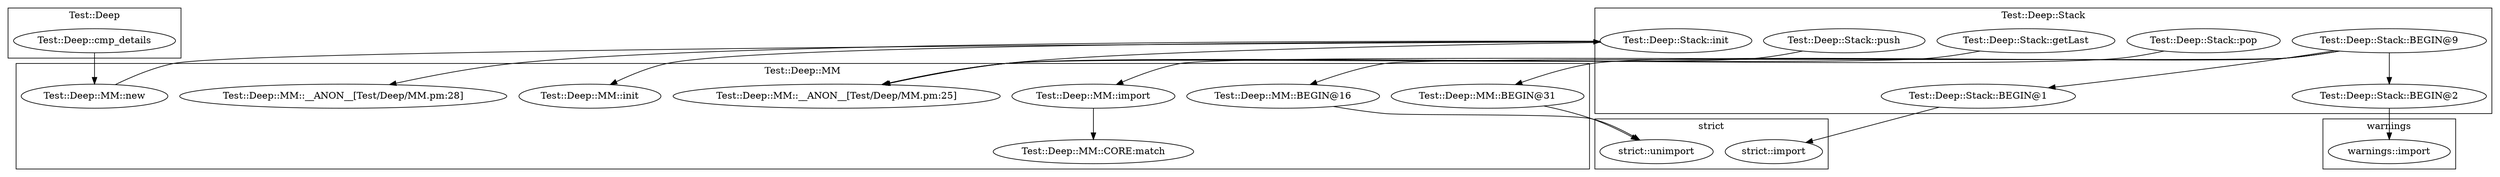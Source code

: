 digraph {
graph [overlap=false]
subgraph cluster_Test_Deep_MM {
	label="Test::Deep::MM";
	"Test::Deep::MM::new";
	"Test::Deep::MM::import";
	"Test::Deep::MM::__ANON__[Test/Deep/MM.pm:28]";
	"Test::Deep::MM::__ANON__[Test/Deep/MM.pm:25]";
	"Test::Deep::MM::BEGIN@31";
	"Test::Deep::MM::init";
	"Test::Deep::MM::CORE:match";
	"Test::Deep::MM::BEGIN@16";
}
subgraph cluster_Test_Deep {
	label="Test::Deep";
	"Test::Deep::cmp_details";
}
subgraph cluster_warnings {
	label="warnings";
	"warnings::import";
}
subgraph cluster_strict {
	label="strict";
	"strict::import";
	"strict::unimport";
}
subgraph cluster_Test_Deep_Stack {
	label="Test::Deep::Stack";
	"Test::Deep::Stack::pop";
	"Test::Deep::Stack::BEGIN@2";
	"Test::Deep::Stack::getLast";
	"Test::Deep::Stack::BEGIN@1";
	"Test::Deep::Stack::init";
	"Test::Deep::Stack::push";
	"Test::Deep::Stack::BEGIN@9";
}
"Test::Deep::Stack::BEGIN@9" -> "Test::Deep::Stack::BEGIN@2";
"Test::Deep::MM::import" -> "Test::Deep::MM::CORE:match";
"Test::Deep::Stack::BEGIN@9" -> "Test::Deep::MM::BEGIN@16";
"Test::Deep::MM::BEGIN@31" -> "strict::unimport";
"Test::Deep::MM::BEGIN@16" -> "strict::unimport";
"Test::Deep::Stack::BEGIN@9" -> "Test::Deep::MM::BEGIN@31";
"Test::Deep::Stack::BEGIN@9" -> "Test::Deep::Stack::BEGIN@1";
"Test::Deep::Stack::pop" -> "Test::Deep::MM::__ANON__[Test/Deep/MM.pm:25]";
"Test::Deep::Stack::getLast" -> "Test::Deep::MM::__ANON__[Test/Deep/MM.pm:25]";
"Test::Deep::Stack::init" -> "Test::Deep::MM::__ANON__[Test/Deep/MM.pm:25]";
"Test::Deep::Stack::push" -> "Test::Deep::MM::__ANON__[Test/Deep/MM.pm:25]";
"Test::Deep::Stack::BEGIN@2" -> "warnings::import";
"Test::Deep::cmp_details" -> "Test::Deep::MM::new";
"Test::Deep::Stack::init" -> "Test::Deep::MM::__ANON__[Test/Deep/MM.pm:28]";
"Test::Deep::Stack::init" -> "Test::Deep::MM::init";
"Test::Deep::MM::new" -> "Test::Deep::Stack::init";
"Test::Deep::Stack::BEGIN@9" -> "Test::Deep::MM::import";
"Test::Deep::Stack::BEGIN@1" -> "strict::import";
}
